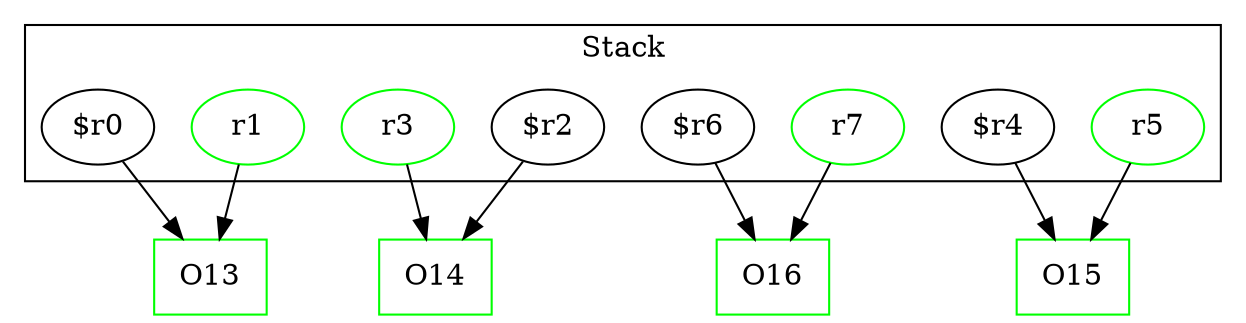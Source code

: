 digraph sample {
  rankDir="LR";
  subgraph cluster_0 {
    label="Stack"
    "r1"; "$r2"; "$r0"; "r7"; "r5"; "$r6"; "r3"; "$r4"; 
  }
  "r1" -> { O13 };
  "$r2" -> { O14 };
  "$r0" -> { O13 };
  "r7" -> { O16 };
  "r5" -> { O15 };
  "$r6" -> { O16 };
  "r3" -> { O14 };
  "$r4" -> { O15 };
  O13[shape=box];
  O15[shape=box];
  O14[shape=box];
  O16[shape=box];
  "r1"[color="green"];
  O13[color="green"];
  O15[color="green"];
  O14[color="green"];
  O16[color="green"];
  "r7"[color="green"];
  "r5"[color="green"];
  "r3"[color="green"];
}
